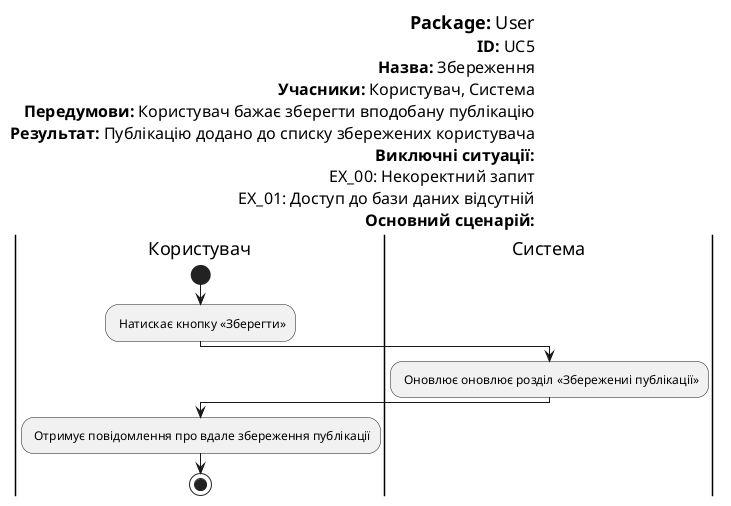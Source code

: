 @startuml 

left header
<font color=000 size=18><b>Package:</b> User
<font color=000 size=16><b>ID:</b> UC5
<font color=000 size=16><b>Назва:</b> Збереження
<font color=000 size=16><b>Учасники:</b> Користувач, Система
<font color=000 size=16><b>Передумови:</b> Користувач бажає зберегти вподобану публікацію
<font color=000 size=16><b>Результат:</b> Публікацію додано до списку збережених користувача
<font color=000 size=16><b>Виключні ситуації:</b>
<font color=000 size=16>EX_00: Некоректний запит
<font color=000 size=16>EX_01: Доступ до бази даних відсутній
<font color=000 size=16><b>Основний сценарій:</b>
end header

skinparam	shadowing false
skinparam Note {
	BackgroundColor #f85658
	FontColor #ffffff
}

|Користувач|
start
: Натискає кнопку «Зберегти»;

|Система|
: Оновлює оновлює розділ «Збережениі публікації»;


|Користувач|
: Отримує повідомлення про вдале збереження публікації;

stop;
@enduml
